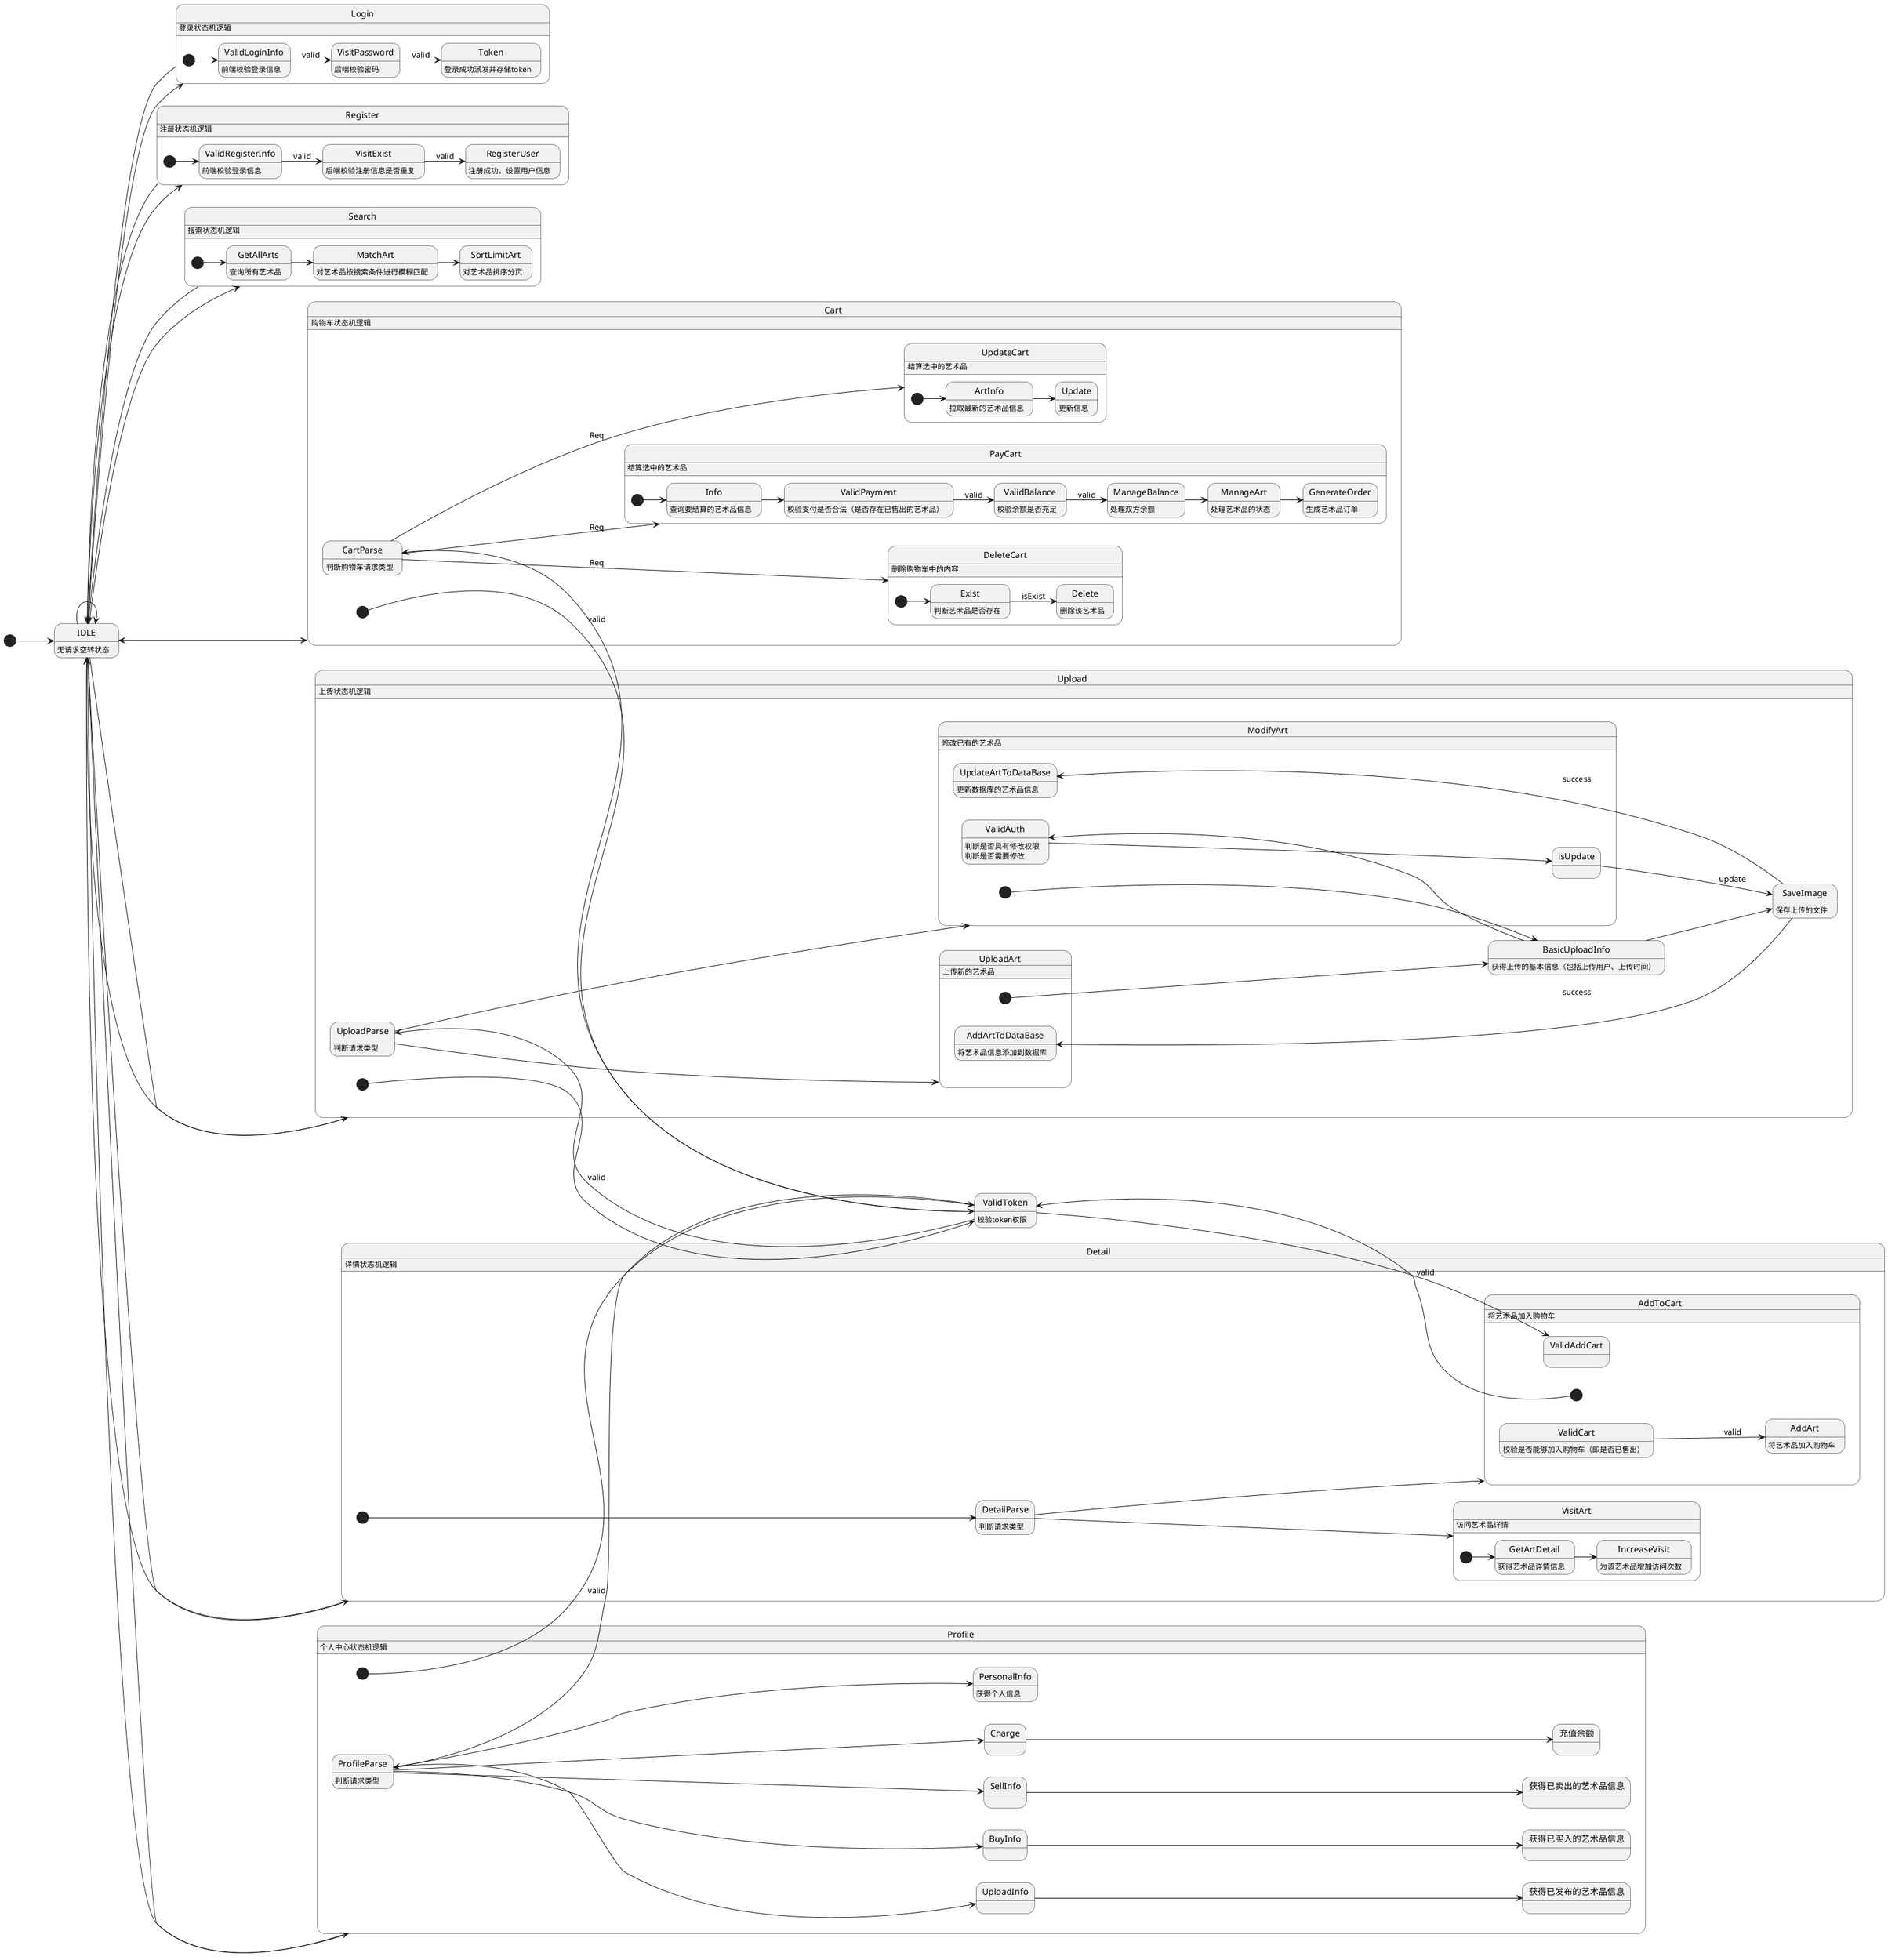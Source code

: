 @startuml
'https://plantuml.com/state-diagram

left to right direction

[*] --> IDLE
IDLE : 无请求空转状态
IDLE --> IDLE

ValidToken : 校验token权限

' 购物车的状态逻辑
IDLE --> Cart
Cart : 购物车状态机逻辑
Cart --> IDLE

state Cart {
    [*] --> ValidToken
    ValidToken --> CartParse : valid
    CartParse: 判断购物车请求类型
    CartParse --> DeleteCart : Req
    DeleteCart : 删除购物车中的内容
    state DeleteCart {
        [*] --> Exist
        Exist : 判断艺术品是否存在
        Exist --> Delete : isExist
        Delete : 删除该艺术品
    }
    CartParse --> PayCart : Req
    PayCart : 结算选中的艺术品
    state PayCart {
        [*] --> Info
        Info : 查询要结算的艺术品信息
        Info --> ValidPayment
        ValidPayment : 校验支付是否合法（是否存在已售出的艺术品）
        ValidPayment --> ValidBalance : valid
        ValidBalance : 校验余额是否充足
        ValidBalance --> ManageBalance : valid
        ManageBalance : 处理双方余额
        ManageBalance --> ManageArt
        ManageArt : 处理艺术品的状态
        ManageArt --> GenerateOrder
        GenerateOrder : 生成艺术品订单
    }
    CartParse --> UpdateCart : Req
    UpdateCart : 结算选中的艺术品
    state UpdateCart {
        [*] --> ArtInfo
        ArtInfo : 拉取最新的艺术品信息
        ArtInfo --> Update
        Update : 更新信息
    }
}

' 艺术品详情状态逻辑
IDLE --> Detail
Detail : 详情状态机逻辑
Detail --> IDLE

state Detail {
    [*] --> DetailParse
    DetailParse : 判断请求类型
    DetailParse --> VisitArt
    VisitArt : 访问艺术品详情
    state VisitArt {
        [*] --> GetArtDetail
        GetArtDetail : 获得艺术品详情信息
        GetArtDetail --> IncreaseVisit
        IncreaseVisit : 为该艺术品增加访问次数
    }
    DetailParse --> AddToCart
    AddToCart : 将艺术品加入购物车
    state AddToCart {
        [*] --> ValidToken
        ValidToken --> ValidAddCart : valid
        ValidCart : 校验是否能够加入购物车（即是否已售出）
        ValidCart --> AddArt : valid
        AddArt : 将艺术品加入购物车
    }
}

' 登录状态逻辑
IDLE --> Login
Login : 登录状态机逻辑
Login --> IDLE

state Login {
    [*] --> ValidLoginInfo
    ValidLoginInfo : 前端校验登录信息
    ValidLoginInfo --> VisitPassword : valid
    VisitPassword : 后端校验密码
    VisitPassword --> Token : valid
    Token : 登录成功派发并存储token
}

' 注册状态机逻辑
IDLE --> Register
Register : 注册状态机逻辑
Register --> IDLE

state Register {
    [*] --> ValidRegisterInfo
    ValidRegisterInfo : 前端校验登录信息
    ValidRegisterInfo --> VisitExist : valid
    VisitExist : 后端校验注册信息是否重复
    VisitExist --> RegisterUser : valid
    RegisterUser : 注册成功，设置用户信息
}

' 搜索状态机逻辑
IDLE --> Search
Search : 搜索状态机逻辑
Search --> IDLE

state Search {
    [*] --> GetAllArts
    GetAllArts : 查询所有艺术品
    GetAllArts --> MatchArt
    MatchArt : 对艺术品按搜索条件进行模糊匹配
    MatchArt --> SortLimitArt
    SortLimitArt : 对艺术品排序分页
}

' 上传/修改状态机逻辑
IDLE --> Upload
Upload : 上传状态机逻辑
Upload --> IDLE

state Upload {
    [*] --> ValidToken
    ValidToken --> UploadParse : valid
    UploadParse : 判断请求类型

    UploadParse --> UploadArt
    UploadArt : 上传新的艺术品
    BasicUploadInfo : 获得上传的基本信息（包括上传用户、上传时间）
    SaveImage : 保存上传的文件
    state UploadArt {
        [*] --> BasicUploadInfo
        BasicUploadInfo --> SaveImage
        SaveImage --> AddArtToDataBase : success
        AddArtToDataBase : 将艺术品信息添加到数据库
    }

    UploadParse --> ModifyArt
    ModifyArt : 修改已有的艺术品
    state ModifyArt {
        [*] --> BasicUploadInfo
        BasicUploadInfo --> ValidAuth
        ValidAuth : 判断是否具有修改权限
        ValidAuth --> isUpdate
        ValidAuth : 判断是否需要修改
        isUpdate --> SaveImage : update
        SaveImage --> UpdateArtToDataBase : success
        UpdateArtToDataBase : 更新数据库的艺术品信息
    }
}

' 个人中心状态机逻辑
IDLE --> Profile
Profile : 个人中心状态机逻辑
Profile --> IDLE

state Profile {
    [*] --> ValidToken
    ValidToken --> ProfileParse : valid
    ProfileParse : 判断请求类型

    ProfileParse --> PersonalInfo
    PersonalInfo : 获得个人信息

    ProfileParse --> UploadInfo
    UploadInfo --> 获得已发布的艺术品信息

    ProfileParse --> BuyInfo
    BuyInfo --> 获得已买入的艺术品信息

    ProfileParse --> SellInfo
    SellInfo --> 获得已卖出的艺术品信息

    ProfileParse --> Charge
    Charge --> 充值余额
}

@enduml